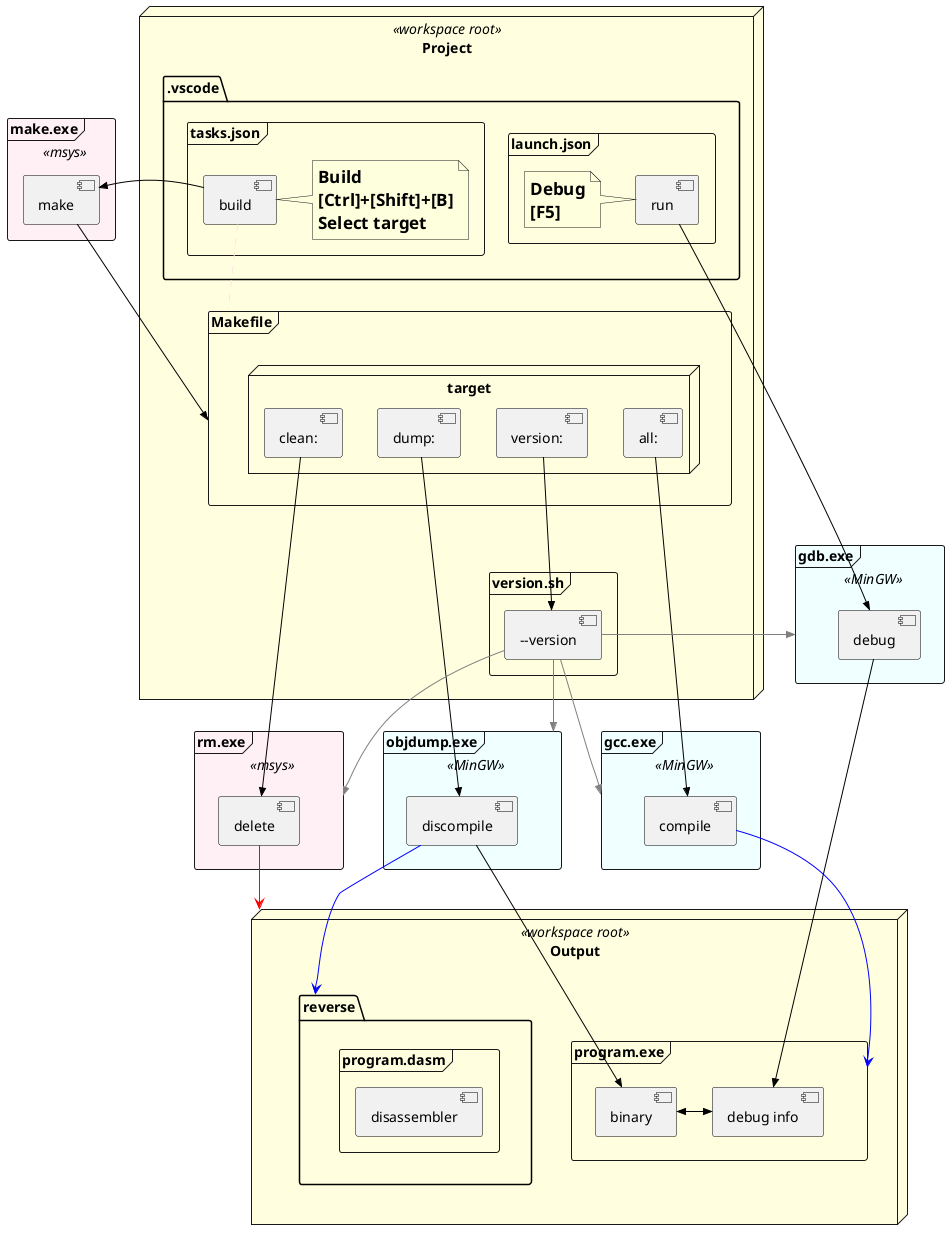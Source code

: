 @startuml enviroment
skinparam node {
	backgroundColor<<workspace root>> lightyellow
}
skinparam frame {
  backgroundColor<<msys>> lavenderblush
  backgroundColor<<MinGW>> azure
}
skinparam component {
  borderColor black
}
node "Project" <<workspace root>> {
  folder ".vscode" {
    frame "launch.json" {
      [run]
      note left of [run]
        =Debug
        =[F5]
      end note
    }
    frame "tasks.json" {
      [build]
      note right of [build]
        =Build
        =[Ctrl]+[Shift]+[B]
        =Select target
      end note
    }
  }
  frame "Makefile" {
    node target {
      [all:]
      [dump:]
      [clean:]
      [version:]
    }
  }
  frame "version.sh" {
    [--version]
  }
}
frame "make.exe" <<msys>> {
  [make]
}
frame "gcc.exe" <<MinGW>> {
  [compile]
}
frame "objdump.exe" <<MinGW>> {
  [discompile]
}
frame "gdb.exe" <<MinGW>> {
  [debug]
}
frame "rm.exe" <<msys>> {
  [delete]
}
node "Output" <<workspace root>> {
  frame "program.exe" {
    [binary] <<->> [debug info] #black
  }
  folder "reverse" {
    frame "program.dasm" {
      [disassembler]
    }
  }
}

[build] .. Makefile #mistyrose
[build] ->> [make] #black
  [make] -->> Makefile #black
    [all:] -->> [compile] #black
      [compile] --> program.exe #blue
    [dump:] -->> [discompile] #black
      [discompile] -->> [binary] #black
      [discompile] --> reverse #blue
    [clean:] -->> [delete] #black
      [delete] --> Output #red
    [version:] -->> [--version] #black
      [--version] -->> gcc.exe #gray
      [--version] -->> objdump.exe #gray
      [--version] -->> rm.exe #gray
      [--version] ->> gdb.exe #gray
[run] -->> [debug] #black
  [debug] -->> [debug info] #black
@enduml